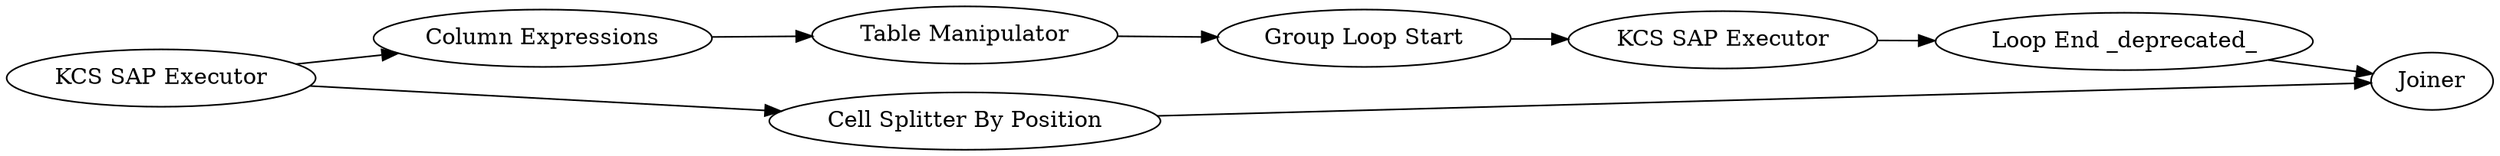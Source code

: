 digraph {
	"-7573455582536080038_3" [label="Group Loop Start"]
	"-7573455582536080038_7" [label="Table Manipulator"]
	"-7573455582536080038_12" [label="KCS SAP Executor"]
	"-7573455582536080038_13" [label="KCS SAP Executor"]
	"-7573455582536080038_6" [label="Column Expressions"]
	"-7573455582536080038_14" [label="Cell Splitter By Position"]
	"-7573455582536080038_10" [label="Loop End _deprecated_"]
	"-7573455582536080038_11" [label=Joiner]
	"-7573455582536080038_3" -> "-7573455582536080038_13"
	"-7573455582536080038_14" -> "-7573455582536080038_11"
	"-7573455582536080038_12" -> "-7573455582536080038_14"
	"-7573455582536080038_7" -> "-7573455582536080038_3"
	"-7573455582536080038_13" -> "-7573455582536080038_10"
	"-7573455582536080038_12" -> "-7573455582536080038_6"
	"-7573455582536080038_10" -> "-7573455582536080038_11"
	"-7573455582536080038_6" -> "-7573455582536080038_7"
	rankdir=LR
}

